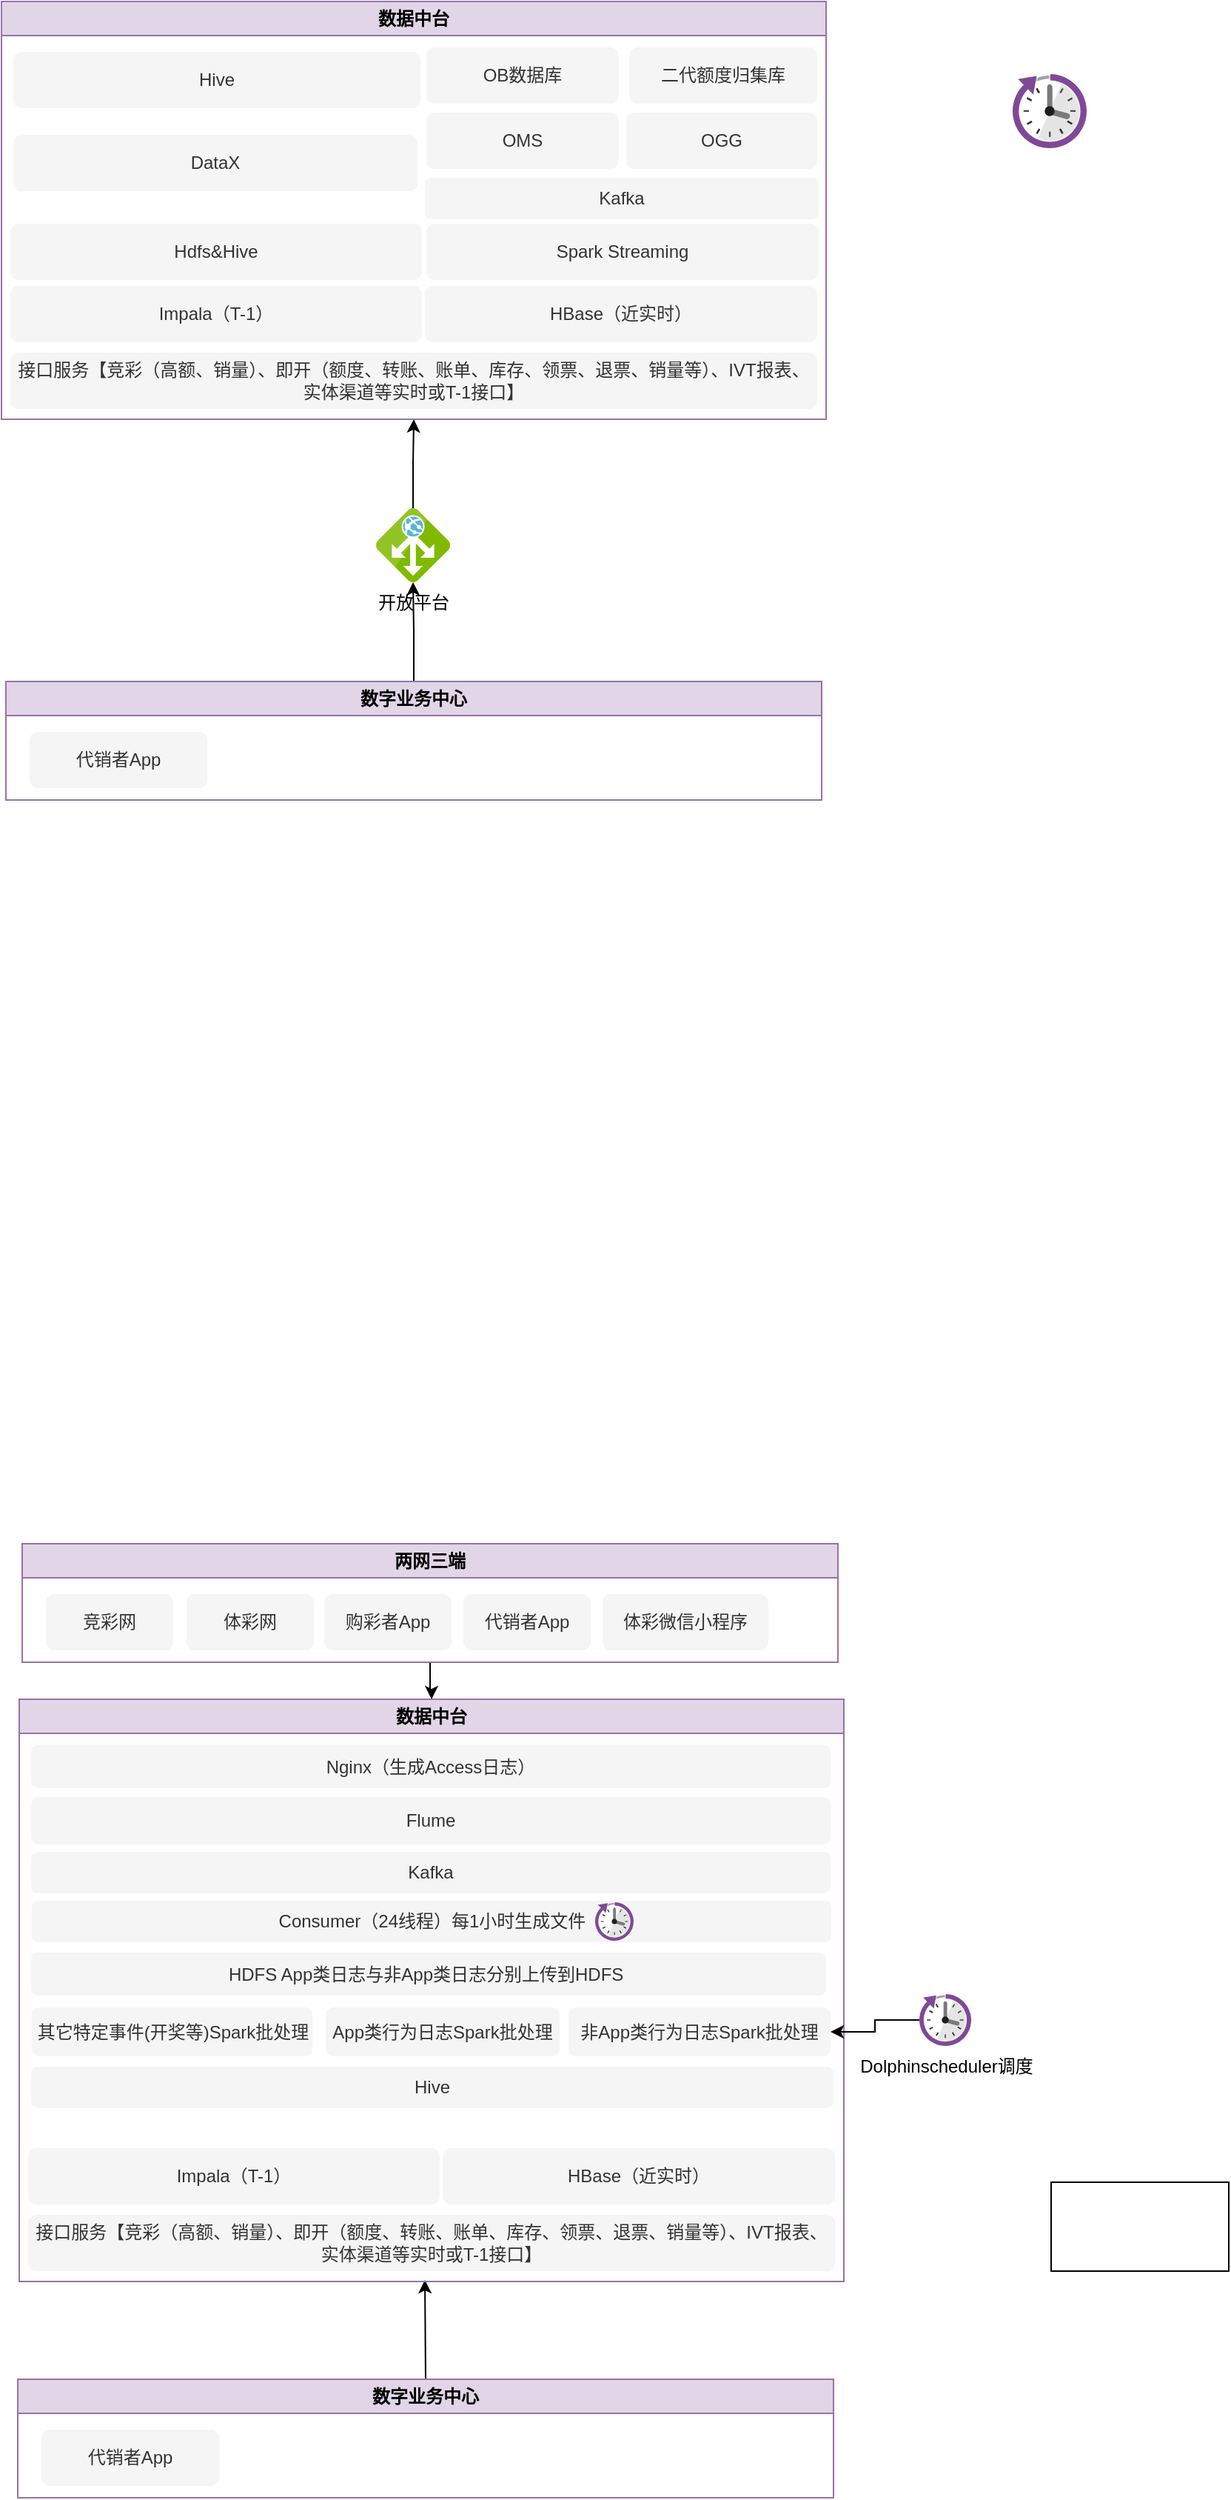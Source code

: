 <mxfile version="20.7.4" type="github">
  <diagram id="_Wh75MOUyomlOcFxmmUr" name="Page-1">
    <mxGraphModel dx="1235" dy="646" grid="0" gridSize="10" guides="1" tooltips="1" connect="1" arrows="1" fold="1" page="1" pageScale="1" pageWidth="827" pageHeight="1169" math="0" shadow="0">
      <root>
        <mxCell id="0" />
        <mxCell id="1" parent="0" />
        <mxCell id="vj4wjHJe30s7SKWgsXGc-9" style="edgeStyle=orthogonalEdgeStyle;rounded=0;orthogonalLoop=1;jettySize=auto;html=1;entryX=0.5;entryY=1;entryDx=0;entryDy=0;" edge="1" parent="1" source="vj4wjHJe30s7SKWgsXGc-1" target="vj4wjHJe30s7SKWgsXGc-6">
          <mxGeometry relative="1" as="geometry" />
        </mxCell>
        <mxCell id="vj4wjHJe30s7SKWgsXGc-1" value="开放平台" style="sketch=0;aspect=fixed;html=1;points=[];align=center;image;fontSize=12;image=img/lib/mscae/Application_Gateway.svg;" vertex="1" parent="1">
          <mxGeometry x="328" y="497" width="50" height="50" as="geometry" />
        </mxCell>
        <mxCell id="vj4wjHJe30s7SKWgsXGc-2" value="" style="sketch=0;aspect=fixed;html=1;points=[];align=center;image;fontSize=12;image=img/lib/mscae/Reservations.svg;" vertex="1" parent="1">
          <mxGeometry x="758" y="204" width="50" height="50" as="geometry" />
        </mxCell>
        <mxCell id="vj4wjHJe30s7SKWgsXGc-5" style="edgeStyle=orthogonalEdgeStyle;rounded=0;orthogonalLoop=1;jettySize=auto;html=1;exitX=0.5;exitY=0;exitDx=0;exitDy=0;" edge="1" parent="1" source="vj4wjHJe30s7SKWgsXGc-3" target="vj4wjHJe30s7SKWgsXGc-1">
          <mxGeometry relative="1" as="geometry">
            <mxPoint x="338.8" y="554.4" as="targetPoint" />
          </mxGeometry>
        </mxCell>
        <mxCell id="vj4wjHJe30s7SKWgsXGc-3" value="数字业务中心" style="swimlane;whiteSpace=wrap;html=1;container=0;fillColor=#e1d5e7;strokeColor=#9673a6;" vertex="1" parent="1">
          <mxGeometry x="78" y="614" width="551" height="80" as="geometry" />
        </mxCell>
        <mxCell id="vj4wjHJe30s7SKWgsXGc-4" value="代销者App" style="rounded=1;whiteSpace=wrap;html=1;strokeColor=none;fillColor=#f5f5f5;fontColor=#333333;" vertex="1" parent="vj4wjHJe30s7SKWgsXGc-3">
          <mxGeometry x="16" y="34" width="120" height="38" as="geometry" />
        </mxCell>
        <mxCell id="vj4wjHJe30s7SKWgsXGc-6" value="数据中台" style="swimlane;whiteSpace=wrap;html=1;container=0;fillColor=#e1d5e7;strokeColor=#9673a6;" vertex="1" parent="1">
          <mxGeometry x="75" y="155" width="557" height="282" as="geometry" />
        </mxCell>
        <mxCell id="vj4wjHJe30s7SKWgsXGc-7" value="Hive" style="rounded=1;whiteSpace=wrap;html=1;strokeColor=none;fillColor=#f5f5f5;fontColor=#333333;" vertex="1" parent="vj4wjHJe30s7SKWgsXGc-6">
          <mxGeometry x="8" y="34" width="275" height="38" as="geometry" />
        </mxCell>
        <mxCell id="vj4wjHJe30s7SKWgsXGc-8" value="接口服务【&lt;span&gt;竞彩（高额、销量）、即开（额度、转账、账单、库存、领票、退票、销量等）、&lt;/span&gt;&lt;span lang=&quot;EN-US&quot;&gt;IVT&lt;/span&gt;&lt;span&gt;报表、实体渠道等实时或&lt;/span&gt;&lt;span lang=&quot;EN-US&quot;&gt;T-1&lt;/span&gt;&lt;span&gt;接口】&lt;/span&gt;" style="rounded=1;whiteSpace=wrap;html=1;strokeColor=none;fillColor=#f5f5f5;fontColor=#333333;" vertex="1" parent="vj4wjHJe30s7SKWgsXGc-6">
          <mxGeometry x="6" y="237" width="545" height="38" as="geometry" />
        </mxCell>
        <mxCell id="vj4wjHJe30s7SKWgsXGc-10" value="Impala（T-1）" style="rounded=1;whiteSpace=wrap;html=1;strokeColor=none;fillColor=#f5f5f5;fontColor=#333333;" vertex="1" parent="vj4wjHJe30s7SKWgsXGc-6">
          <mxGeometry x="6" y="192" width="278" height="38" as="geometry" />
        </mxCell>
        <mxCell id="vj4wjHJe30s7SKWgsXGc-11" value="HBase（近实时）" style="rounded=1;whiteSpace=wrap;html=1;strokeColor=none;fillColor=#f5f5f5;fontColor=#333333;" vertex="1" parent="vj4wjHJe30s7SKWgsXGc-6">
          <mxGeometry x="286" y="192" width="265" height="38" as="geometry" />
        </mxCell>
        <mxCell id="vj4wjHJe30s7SKWgsXGc-12" value="OB数据库" style="rounded=1;whiteSpace=wrap;html=1;strokeColor=none;fillColor=#f5f5f5;fontColor=#333333;" vertex="1" parent="vj4wjHJe30s7SKWgsXGc-6">
          <mxGeometry x="287" y="31" width="130" height="38" as="geometry" />
        </mxCell>
        <mxCell id="vj4wjHJe30s7SKWgsXGc-13" value="二代额度归集库" style="rounded=1;whiteSpace=wrap;html=1;strokeColor=none;fillColor=#f5f5f5;fontColor=#333333;" vertex="1" parent="vj4wjHJe30s7SKWgsXGc-6">
          <mxGeometry x="424" y="31" width="127" height="38" as="geometry" />
        </mxCell>
        <mxCell id="vj4wjHJe30s7SKWgsXGc-14" value="OMS" style="rounded=1;whiteSpace=wrap;html=1;strokeColor=none;fillColor=#f5f5f5;fontColor=#333333;" vertex="1" parent="vj4wjHJe30s7SKWgsXGc-6">
          <mxGeometry x="287" y="75" width="130" height="38" as="geometry" />
        </mxCell>
        <mxCell id="vj4wjHJe30s7SKWgsXGc-15" value="OGG" style="rounded=1;whiteSpace=wrap;html=1;strokeColor=none;fillColor=#f5f5f5;fontColor=#333333;" vertex="1" parent="vj4wjHJe30s7SKWgsXGc-6">
          <mxGeometry x="422" y="75" width="129" height="38" as="geometry" />
        </mxCell>
        <mxCell id="vj4wjHJe30s7SKWgsXGc-16" value="Kafka" style="rounded=1;whiteSpace=wrap;html=1;strokeColor=none;fillColor=#f5f5f5;fontColor=#333333;" vertex="1" parent="vj4wjHJe30s7SKWgsXGc-6">
          <mxGeometry x="286" y="119" width="266" height="28" as="geometry" />
        </mxCell>
        <mxCell id="vj4wjHJe30s7SKWgsXGc-17" value="Spark Streaming" style="rounded=1;whiteSpace=wrap;html=1;strokeColor=none;fillColor=#f5f5f5;fontColor=#333333;" vertex="1" parent="vj4wjHJe30s7SKWgsXGc-6">
          <mxGeometry x="287" y="150" width="265" height="38" as="geometry" />
        </mxCell>
        <mxCell id="vj4wjHJe30s7SKWgsXGc-18" value="Hdfs&amp;amp;Hive" style="rounded=1;whiteSpace=wrap;html=1;strokeColor=none;fillColor=#f5f5f5;fontColor=#333333;" vertex="1" parent="vj4wjHJe30s7SKWgsXGc-6">
          <mxGeometry x="6" y="150" width="278" height="38" as="geometry" />
        </mxCell>
        <mxCell id="vj4wjHJe30s7SKWgsXGc-19" value="DataX" style="rounded=1;whiteSpace=wrap;html=1;strokeColor=none;fillColor=#f5f5f5;fontColor=#333333;" vertex="1" parent="vj4wjHJe30s7SKWgsXGc-6">
          <mxGeometry x="8" y="90" width="273" height="38" as="geometry" />
        </mxCell>
        <mxCell id="vj4wjHJe30s7SKWgsXGc-23" style="edgeStyle=orthogonalEdgeStyle;rounded=0;orthogonalLoop=1;jettySize=auto;html=1;exitX=0.5;exitY=0;exitDx=0;exitDy=0;" edge="1" parent="1" source="vj4wjHJe30s7SKWgsXGc-24">
          <mxGeometry relative="1" as="geometry">
            <mxPoint x="361" y="1693" as="targetPoint" />
          </mxGeometry>
        </mxCell>
        <mxCell id="vj4wjHJe30s7SKWgsXGc-24" value="数字业务中心" style="swimlane;whiteSpace=wrap;html=1;container=0;fillColor=#e1d5e7;strokeColor=#9673a6;" vertex="1" parent="1">
          <mxGeometry x="86" y="1760" width="551" height="80" as="geometry" />
        </mxCell>
        <mxCell id="vj4wjHJe30s7SKWgsXGc-25" value="代销者App" style="rounded=1;whiteSpace=wrap;html=1;strokeColor=none;fillColor=#f5f5f5;fontColor=#333333;" vertex="1" parent="vj4wjHJe30s7SKWgsXGc-24">
          <mxGeometry x="16" y="34" width="120" height="38" as="geometry" />
        </mxCell>
        <mxCell id="vj4wjHJe30s7SKWgsXGc-26" value="数据中台" style="swimlane;whiteSpace=wrap;html=1;container=0;fillColor=#e1d5e7;strokeColor=#9673a6;" vertex="1" parent="1">
          <mxGeometry x="87" y="1301" width="557" height="393" as="geometry" />
        </mxCell>
        <mxCell id="vj4wjHJe30s7SKWgsXGc-27" value="Nginx（生成Access日志）" style="rounded=1;whiteSpace=wrap;html=1;strokeColor=none;fillColor=#f5f5f5;fontColor=#333333;" vertex="1" parent="vj4wjHJe30s7SKWgsXGc-26">
          <mxGeometry x="8" y="31" width="540" height="29" as="geometry" />
        </mxCell>
        <mxCell id="vj4wjHJe30s7SKWgsXGc-28" value="接口服务【&lt;span&gt;竞彩（高额、销量）、即开（额度、转账、账单、库存、领票、退票、销量等）、&lt;/span&gt;&lt;span lang=&quot;EN-US&quot;&gt;IVT&lt;/span&gt;&lt;span&gt;报表、实体渠道等实时或&lt;/span&gt;&lt;span lang=&quot;EN-US&quot;&gt;T-1&lt;/span&gt;&lt;span&gt;接口】&lt;/span&gt;" style="rounded=1;whiteSpace=wrap;html=1;strokeColor=none;fillColor=#f5f5f5;fontColor=#333333;" vertex="1" parent="vj4wjHJe30s7SKWgsXGc-26">
          <mxGeometry x="6" y="348" width="545" height="38" as="geometry" />
        </mxCell>
        <mxCell id="vj4wjHJe30s7SKWgsXGc-29" value="Impala（T-1）" style="rounded=1;whiteSpace=wrap;html=1;strokeColor=none;fillColor=#f5f5f5;fontColor=#333333;" vertex="1" parent="vj4wjHJe30s7SKWgsXGc-26">
          <mxGeometry x="6" y="303" width="278" height="38" as="geometry" />
        </mxCell>
        <mxCell id="vj4wjHJe30s7SKWgsXGc-30" value="HBase（近实时）" style="rounded=1;whiteSpace=wrap;html=1;strokeColor=none;fillColor=#f5f5f5;fontColor=#333333;" vertex="1" parent="vj4wjHJe30s7SKWgsXGc-26">
          <mxGeometry x="286" y="303" width="265" height="38" as="geometry" />
        </mxCell>
        <mxCell id="vj4wjHJe30s7SKWgsXGc-35" value="Kafka" style="rounded=1;whiteSpace=wrap;html=1;strokeColor=none;fillColor=#f5f5f5;fontColor=#333333;" vertex="1" parent="vj4wjHJe30s7SKWgsXGc-26">
          <mxGeometry x="8" y="103" width="540" height="28" as="geometry" />
        </mxCell>
        <mxCell id="vj4wjHJe30s7SKWgsXGc-36" value="App类行为日志Spark批处理" style="rounded=1;whiteSpace=wrap;html=1;strokeColor=none;fillColor=#f5f5f5;fontColor=#333333;" vertex="1" parent="vj4wjHJe30s7SKWgsXGc-26">
          <mxGeometry x="207" y="208" width="158" height="33" as="geometry" />
        </mxCell>
        <mxCell id="vj4wjHJe30s7SKWgsXGc-37" value="HDFS App类日志与非App类日志分别上传到HDFS&amp;nbsp;" style="rounded=1;whiteSpace=wrap;html=1;strokeColor=none;fillColor=#f5f5f5;fontColor=#333333;" vertex="1" parent="vj4wjHJe30s7SKWgsXGc-26">
          <mxGeometry x="8" y="171" width="537" height="29" as="geometry" />
        </mxCell>
        <mxCell id="vj4wjHJe30s7SKWgsXGc-46" value="Flume" style="rounded=1;whiteSpace=wrap;html=1;strokeColor=none;fillColor=#f5f5f5;fontColor=#333333;" vertex="1" parent="vj4wjHJe30s7SKWgsXGc-26">
          <mxGeometry x="8" y="66" width="540" height="32" as="geometry" />
        </mxCell>
        <mxCell id="vj4wjHJe30s7SKWgsXGc-47" value="Consumer（24线程）每1小时生成文件" style="rounded=1;whiteSpace=wrap;html=1;strokeColor=none;fillColor=#f5f5f5;fontColor=#333333;" vertex="1" parent="vj4wjHJe30s7SKWgsXGc-26">
          <mxGeometry x="8.5" y="136" width="540" height="28" as="geometry" />
        </mxCell>
        <mxCell id="vj4wjHJe30s7SKWgsXGc-20" value="" style="sketch=0;aspect=fixed;html=1;points=[];align=center;image;fontSize=12;image=img/lib/mscae/Reservations.svg;" vertex="1" parent="vj4wjHJe30s7SKWgsXGc-26">
          <mxGeometry x="389" y="137" width="26" height="26" as="geometry" />
        </mxCell>
        <mxCell id="vj4wjHJe30s7SKWgsXGc-48" value="非App类行为日志Spark批处理" style="rounded=1;whiteSpace=wrap;html=1;strokeColor=none;fillColor=#f5f5f5;fontColor=#333333;" vertex="1" parent="vj4wjHJe30s7SKWgsXGc-26">
          <mxGeometry x="371" y="208" width="177" height="33" as="geometry" />
        </mxCell>
        <mxCell id="vj4wjHJe30s7SKWgsXGc-56" value="其它特定事件(开奖等)Spark批处理" style="rounded=1;whiteSpace=wrap;html=1;strokeColor=none;fillColor=#f5f5f5;fontColor=#333333;" vertex="1" parent="vj4wjHJe30s7SKWgsXGc-26">
          <mxGeometry x="8.5" y="208" width="189.5" height="33" as="geometry" />
        </mxCell>
        <mxCell id="vj4wjHJe30s7SKWgsXGc-57" value="Hive" style="rounded=1;whiteSpace=wrap;html=1;strokeColor=none;fillColor=#f5f5f5;fontColor=#333333;" vertex="1" parent="vj4wjHJe30s7SKWgsXGc-26">
          <mxGeometry x="8" y="248" width="542" height="28" as="geometry" />
        </mxCell>
        <mxCell id="vj4wjHJe30s7SKWgsXGc-45" style="edgeStyle=orthogonalEdgeStyle;rounded=0;orthogonalLoop=1;jettySize=auto;html=1;exitX=0.5;exitY=1;exitDx=0;exitDy=0;" edge="1" parent="1" source="vj4wjHJe30s7SKWgsXGc-39" target="vj4wjHJe30s7SKWgsXGc-26">
          <mxGeometry relative="1" as="geometry" />
        </mxCell>
        <mxCell id="vj4wjHJe30s7SKWgsXGc-39" value="两网三端" style="swimlane;whiteSpace=wrap;html=1;container=0;fillColor=#e1d5e7;strokeColor=#9673a6;" vertex="1" parent="1">
          <mxGeometry x="89" y="1196" width="551" height="80" as="geometry" />
        </mxCell>
        <mxCell id="vj4wjHJe30s7SKWgsXGc-40" value="竞彩网" style="rounded=1;whiteSpace=wrap;html=1;strokeColor=none;fillColor=#f5f5f5;fontColor=#333333;" vertex="1" parent="vj4wjHJe30s7SKWgsXGc-39">
          <mxGeometry x="16" y="34" width="86" height="38" as="geometry" />
        </mxCell>
        <mxCell id="vj4wjHJe30s7SKWgsXGc-41" value="体彩网" style="rounded=1;whiteSpace=wrap;html=1;strokeColor=none;fillColor=#f5f5f5;fontColor=#333333;" vertex="1" parent="vj4wjHJe30s7SKWgsXGc-39">
          <mxGeometry x="111" y="34" width="86" height="38" as="geometry" />
        </mxCell>
        <mxCell id="vj4wjHJe30s7SKWgsXGc-42" value="购彩者App" style="rounded=1;whiteSpace=wrap;html=1;strokeColor=none;fillColor=#f5f5f5;fontColor=#333333;" vertex="1" parent="vj4wjHJe30s7SKWgsXGc-39">
          <mxGeometry x="204" y="34" width="86" height="38" as="geometry" />
        </mxCell>
        <mxCell id="vj4wjHJe30s7SKWgsXGc-43" value="代销者App" style="rounded=1;whiteSpace=wrap;html=1;strokeColor=none;fillColor=#f5f5f5;fontColor=#333333;" vertex="1" parent="vj4wjHJe30s7SKWgsXGc-39">
          <mxGeometry x="298" y="34" width="86" height="38" as="geometry" />
        </mxCell>
        <mxCell id="vj4wjHJe30s7SKWgsXGc-44" value="体彩微信小程序" style="rounded=1;whiteSpace=wrap;html=1;strokeColor=none;fillColor=#f5f5f5;fontColor=#333333;" vertex="1" parent="vj4wjHJe30s7SKWgsXGc-39">
          <mxGeometry x="392" y="34" width="112" height="38" as="geometry" />
        </mxCell>
        <mxCell id="vj4wjHJe30s7SKWgsXGc-54" value="" style="edgeStyle=orthogonalEdgeStyle;rounded=0;orthogonalLoop=1;jettySize=auto;html=1;" edge="1" parent="1" source="vj4wjHJe30s7SKWgsXGc-52" target="vj4wjHJe30s7SKWgsXGc-48">
          <mxGeometry relative="1" as="geometry" />
        </mxCell>
        <mxCell id="vj4wjHJe30s7SKWgsXGc-52" value="Dolphinscheduler调度" style="sketch=0;aspect=fixed;html=1;points=[];align=center;image;fontSize=12;image=img/lib/mscae/Reservations.svg;strokeColor=default;" vertex="1" parent="1">
          <mxGeometry x="695" y="1500" width="35" height="35" as="geometry" />
        </mxCell>
        <mxCell id="vj4wjHJe30s7SKWgsXGc-55" value="" style="rounded=0;whiteSpace=wrap;html=1;strokeColor=default;" vertex="1" parent="1">
          <mxGeometry x="784" y="1627" width="120" height="60" as="geometry" />
        </mxCell>
      </root>
    </mxGraphModel>
  </diagram>
</mxfile>
